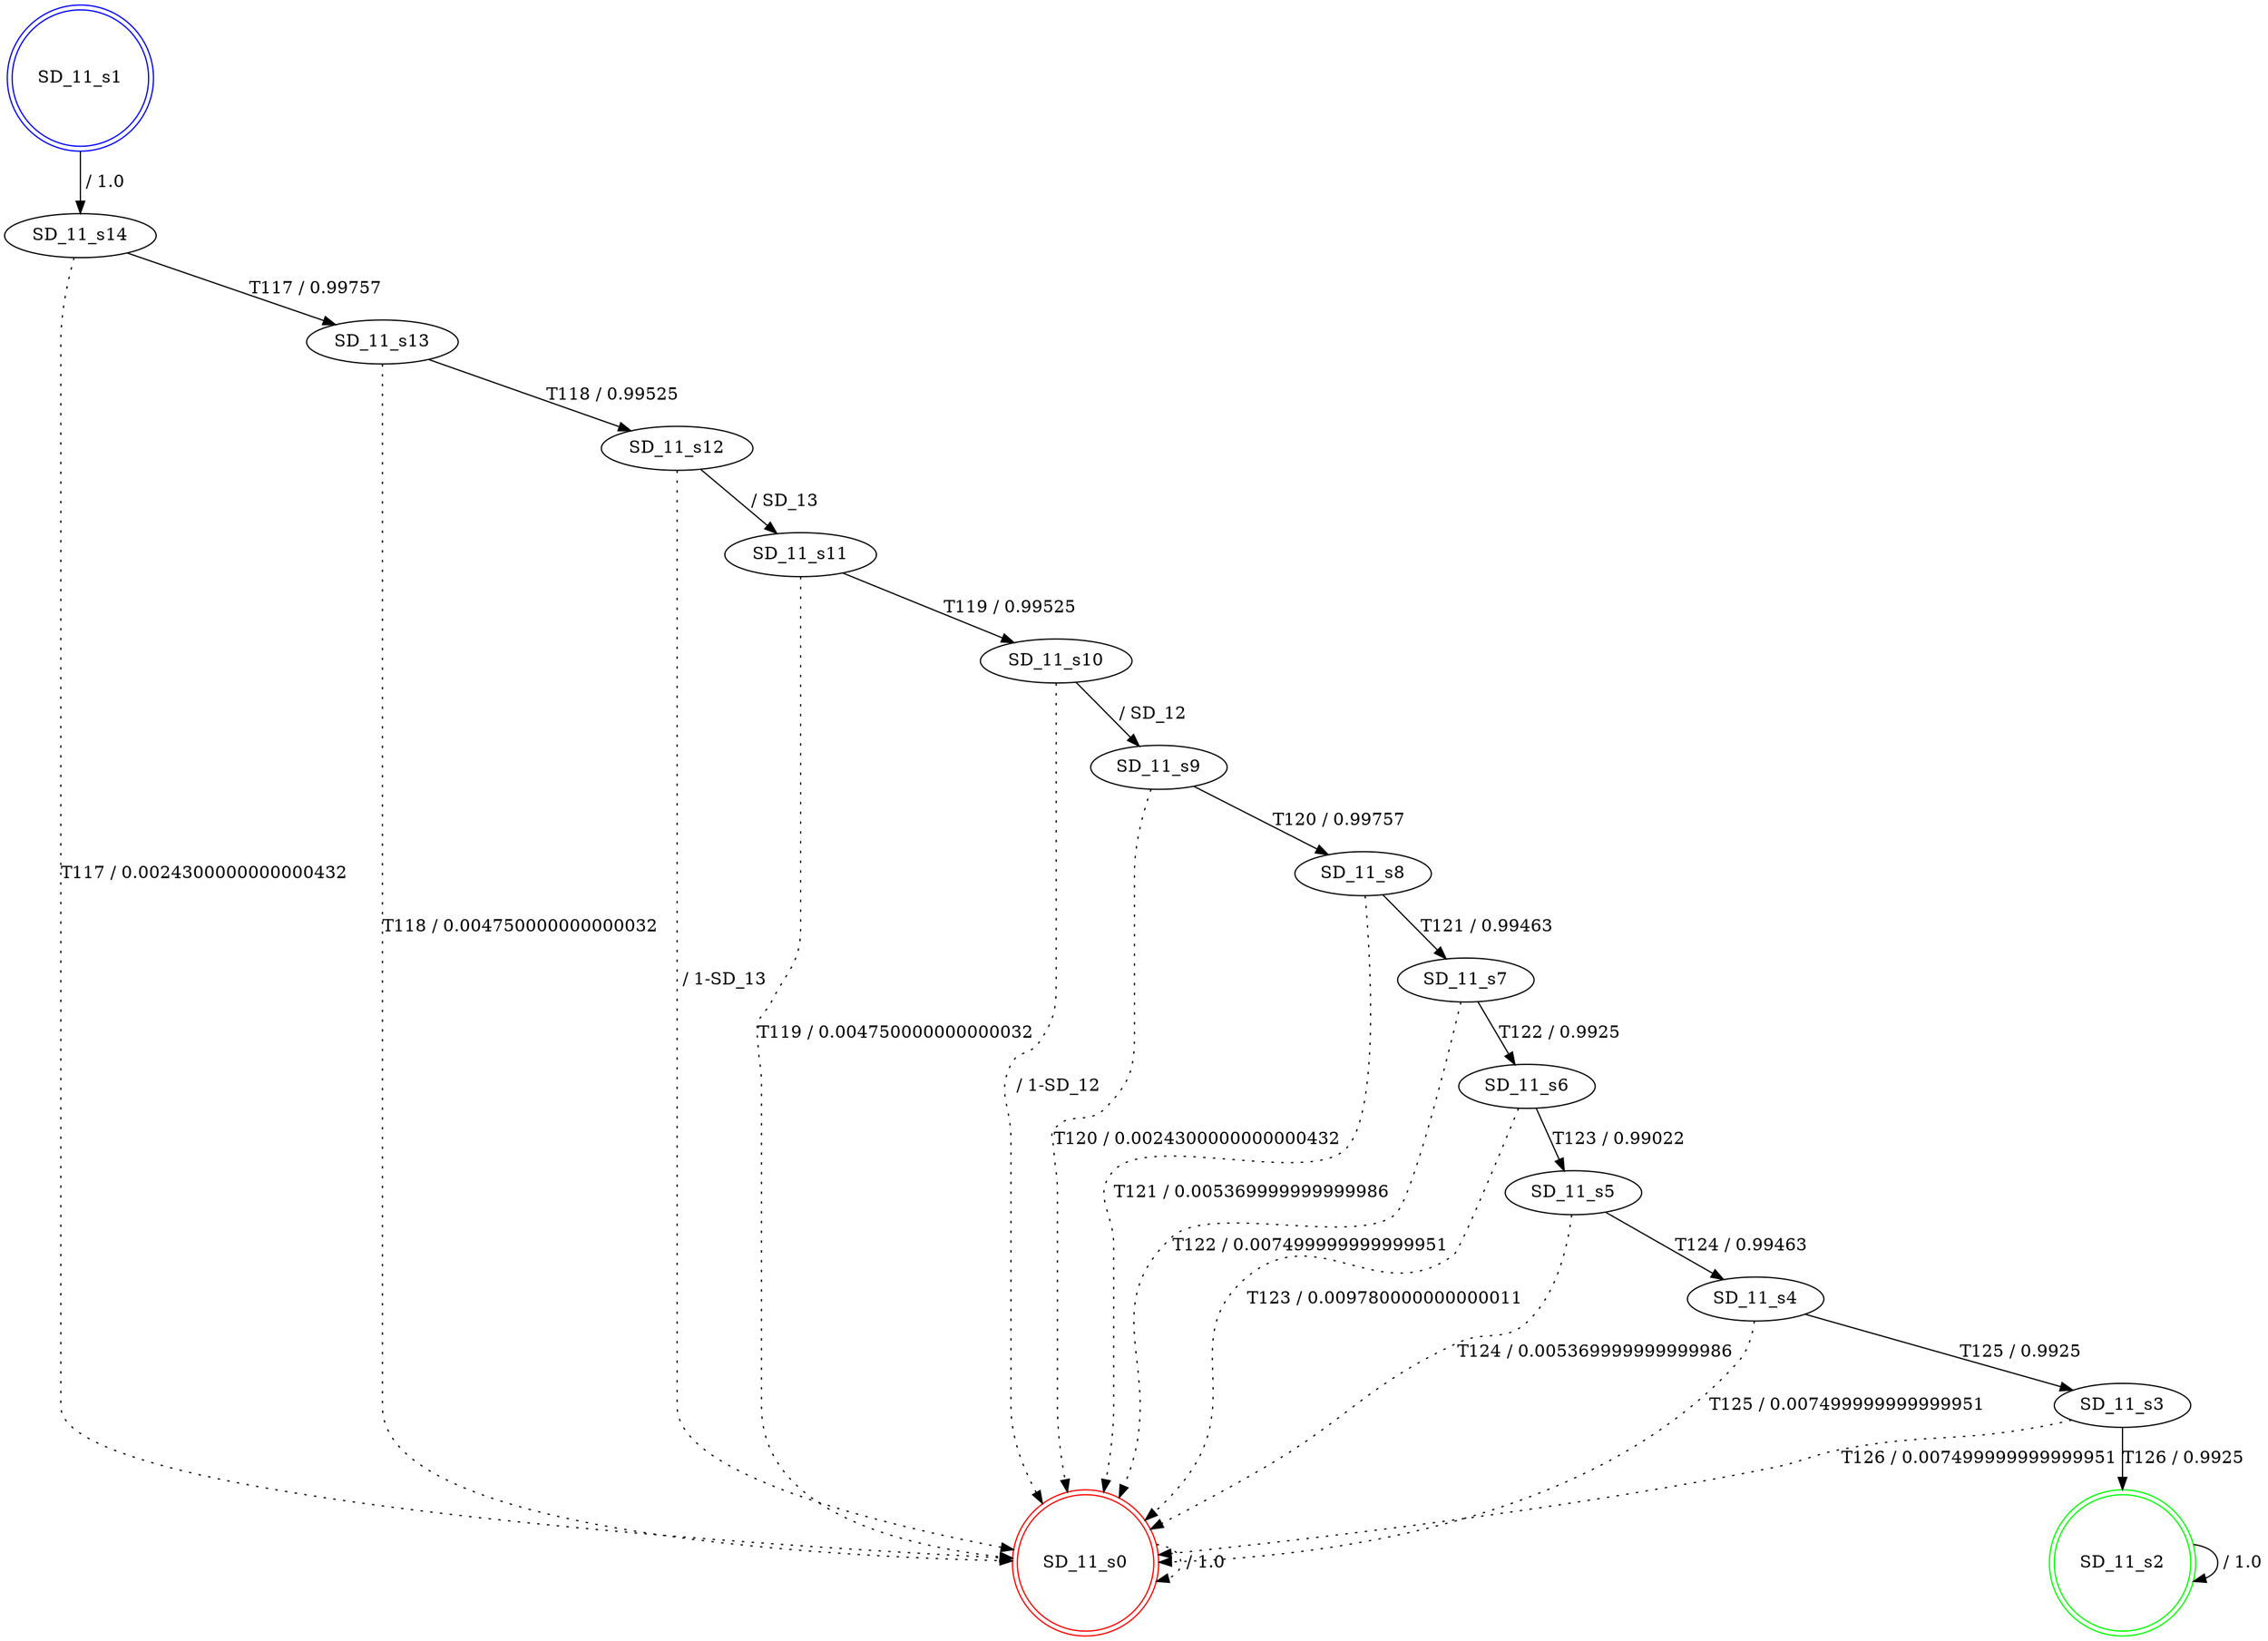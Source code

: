digraph graphname {
SD_11_s0 [label="SD_11_s0",color=red,shape=doublecircle ];
SD_11_s1 [label="SD_11_s1",color=blue,shape=doublecircle ];
SD_11_s2 [label="SD_11_s2",color=green,shape=doublecircle ];
SD_11_s3 [label="SD_11_s3" ];
SD_11_s4 [label="SD_11_s4" ];
SD_11_s5 [label="SD_11_s5" ];
SD_11_s6 [label="SD_11_s6" ];
SD_11_s7 [label="SD_11_s7" ];
SD_11_s8 [label="SD_11_s8" ];
SD_11_s9 [label="SD_11_s9" ];
SD_11_s10 [label="SD_11_s10" ];
SD_11_s11 [label="SD_11_s11" ];
SD_11_s12 [label="SD_11_s12" ];
SD_11_s13 [label="SD_11_s13" ];
SD_11_s14 [label="SD_11_s14" ];
SD_11_s0 -> SD_11_s0 [label=" / 1.0", style=dotted];
SD_11_s1 -> SD_11_s14 [label=" / 1.0"];
SD_11_s2 -> SD_11_s2 [label=" / 1.0"];
SD_11_s3 -> SD_11_s2 [label="T126 / 0.9925"];
SD_11_s3 -> SD_11_s0 [label="T126 / 0.007499999999999951", style=dotted];
SD_11_s4 -> SD_11_s3 [label="T125 / 0.9925"];
SD_11_s4 -> SD_11_s0 [label="T125 / 0.007499999999999951", style=dotted];
SD_11_s5 -> SD_11_s4 [label="T124 / 0.99463"];
SD_11_s5 -> SD_11_s0 [label="T124 / 0.005369999999999986", style=dotted];
SD_11_s6 -> SD_11_s5 [label="T123 / 0.99022"];
SD_11_s6 -> SD_11_s0 [label="T123 / 0.009780000000000011", style=dotted];
SD_11_s7 -> SD_11_s6 [label="T122 / 0.9925"];
SD_11_s7 -> SD_11_s0 [label="T122 / 0.007499999999999951", style=dotted];
SD_11_s8 -> SD_11_s7 [label="T121 / 0.99463"];
SD_11_s8 -> SD_11_s0 [label="T121 / 0.005369999999999986", style=dotted];
SD_11_s9 -> SD_11_s8 [label="T120 / 0.99757"];
SD_11_s9 -> SD_11_s0 [label="T120 / 0.0024300000000000432", style=dotted];
SD_11_s10 -> SD_11_s9 [label=" / SD_12"];
SD_11_s10 -> SD_11_s0 [label=" / 1-SD_12", style=dotted];
SD_11_s11 -> SD_11_s10 [label="T119 / 0.99525"];
SD_11_s11 -> SD_11_s0 [label="T119 / 0.004750000000000032", style=dotted];
SD_11_s12 -> SD_11_s11 [label=" / SD_13"];
SD_11_s12 -> SD_11_s0 [label=" / 1-SD_13", style=dotted];
SD_11_s13 -> SD_11_s12 [label="T118 / 0.99525"];
SD_11_s13 -> SD_11_s0 [label="T118 / 0.004750000000000032", style=dotted];
SD_11_s14 -> SD_11_s13 [label="T117 / 0.99757"];
SD_11_s14 -> SD_11_s0 [label="T117 / 0.0024300000000000432", style=dotted];
}